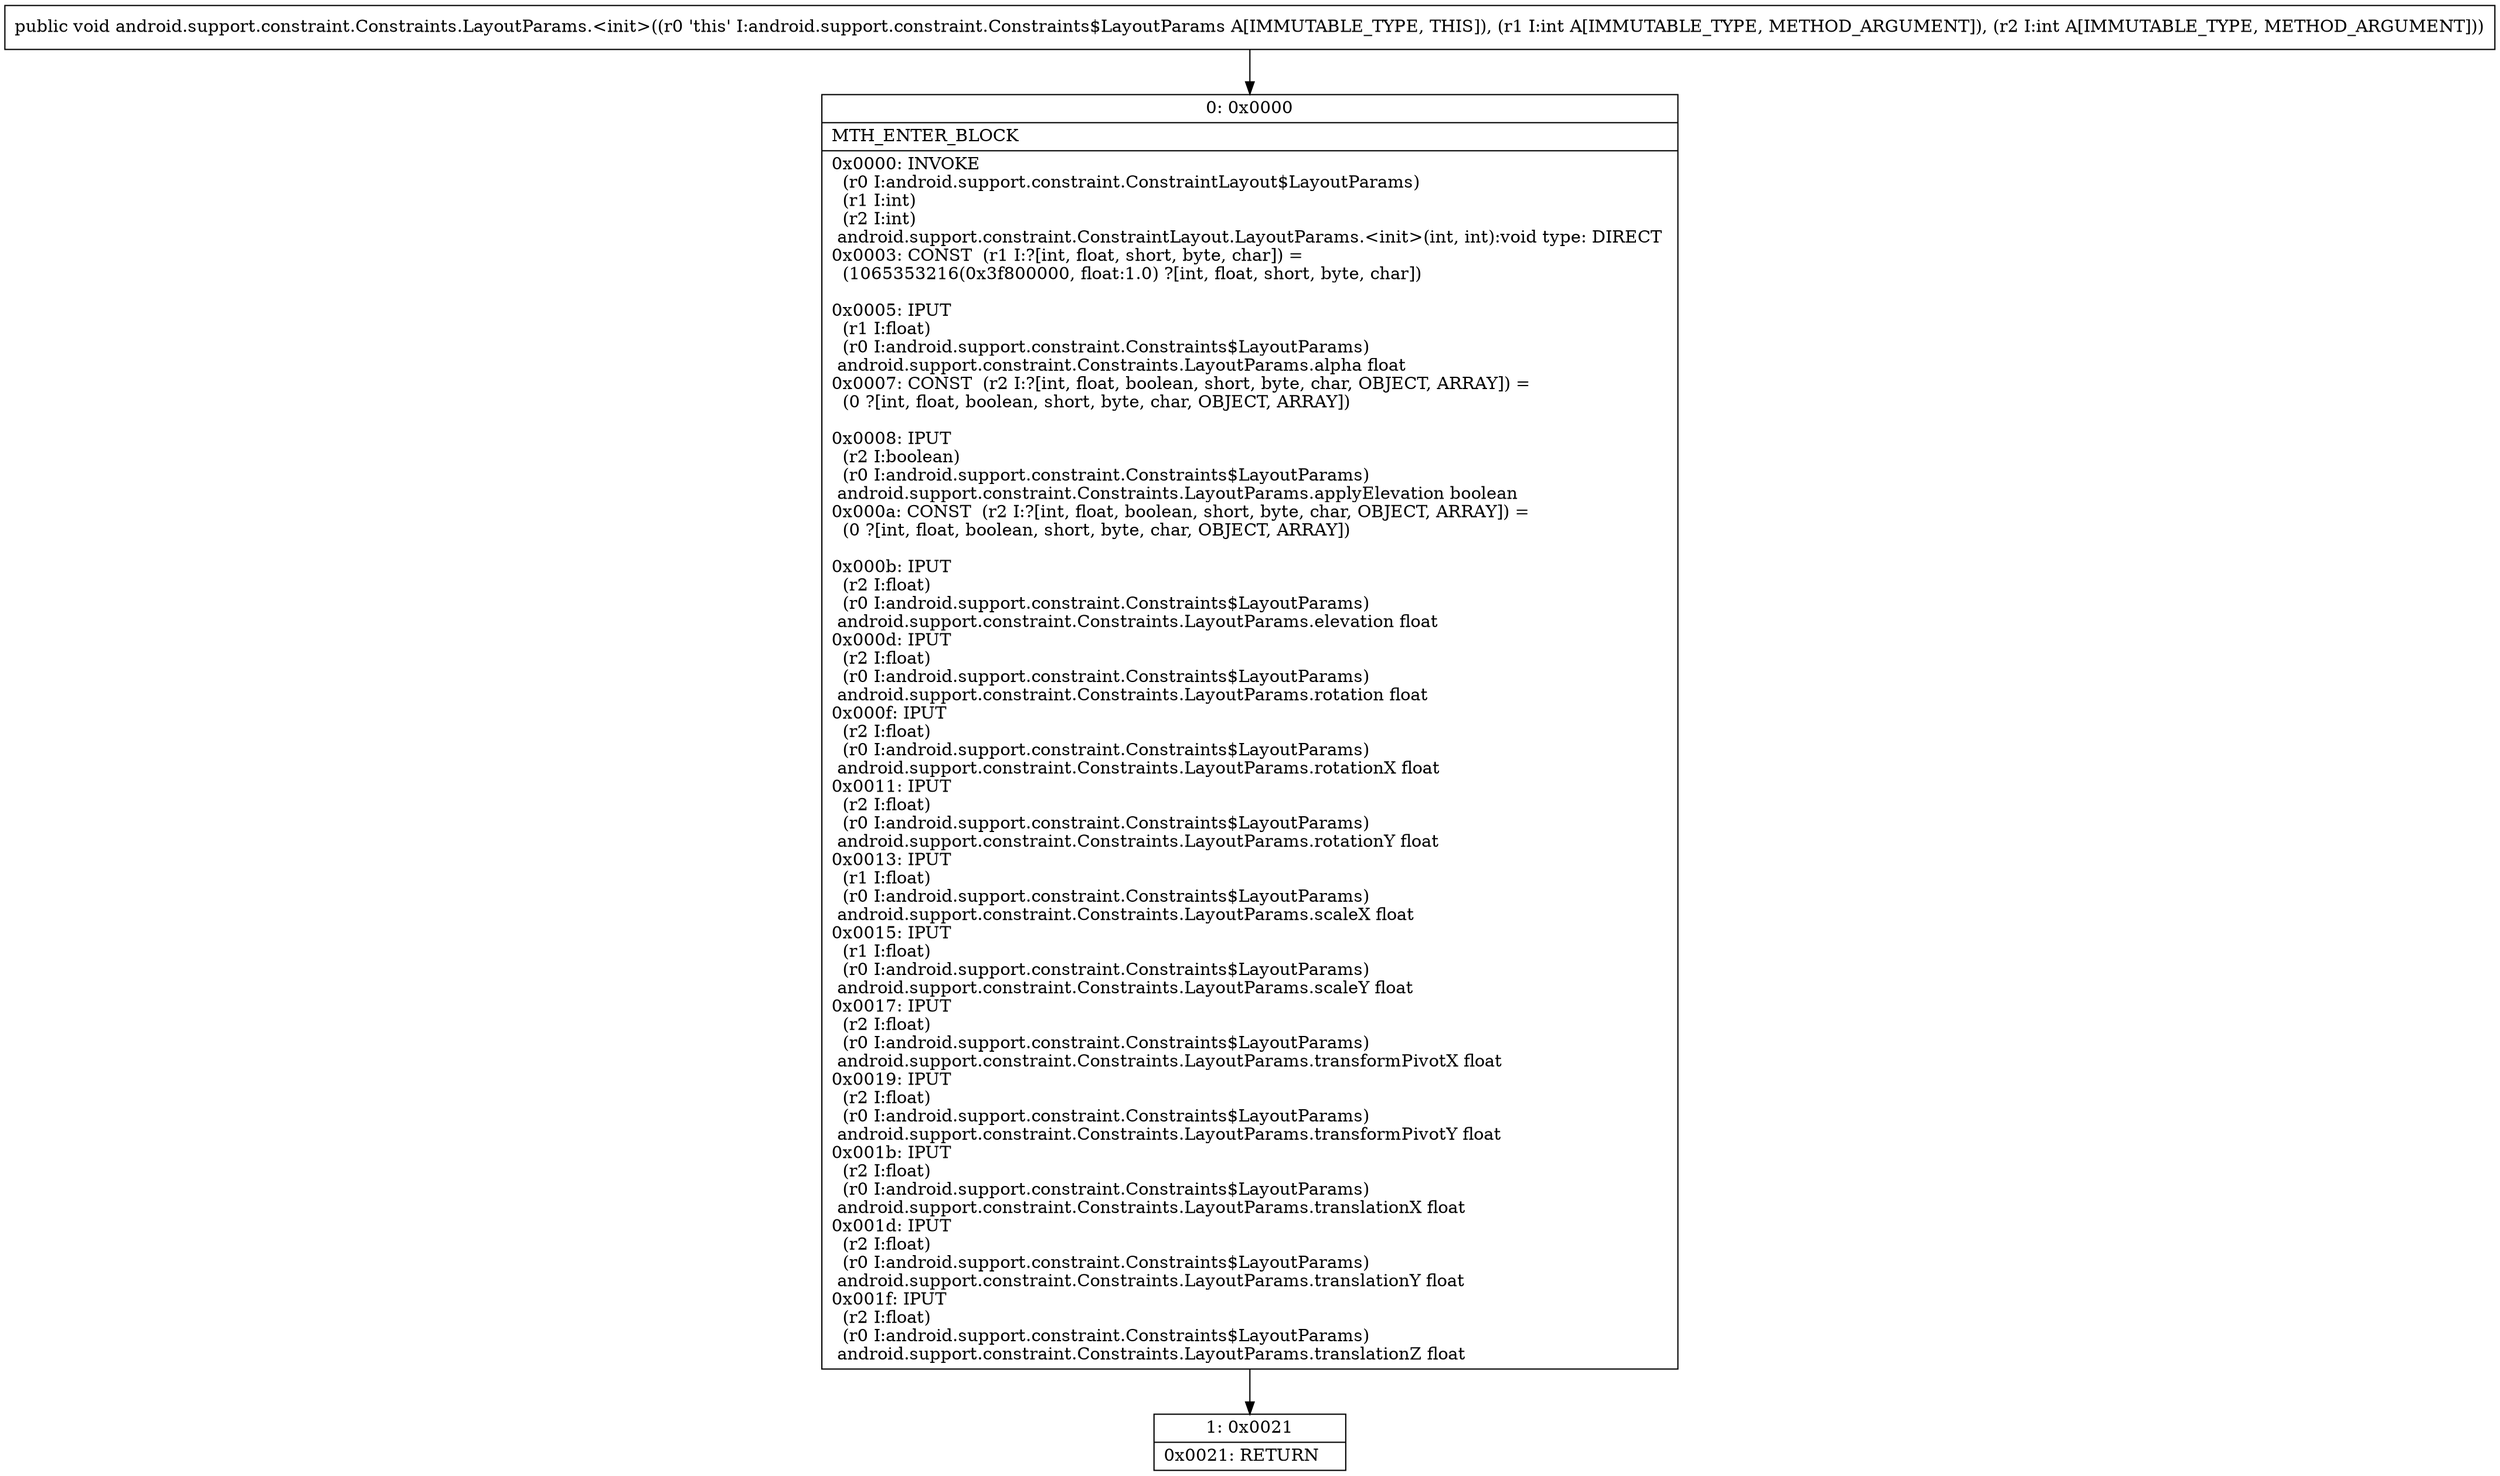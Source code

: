 digraph "CFG forandroid.support.constraint.Constraints.LayoutParams.\<init\>(II)V" {
Node_0 [shape=record,label="{0\:\ 0x0000|MTH_ENTER_BLOCK\l|0x0000: INVOKE  \l  (r0 I:android.support.constraint.ConstraintLayout$LayoutParams)\l  (r1 I:int)\l  (r2 I:int)\l android.support.constraint.ConstraintLayout.LayoutParams.\<init\>(int, int):void type: DIRECT \l0x0003: CONST  (r1 I:?[int, float, short, byte, char]) = \l  (1065353216(0x3f800000, float:1.0) ?[int, float, short, byte, char])\l \l0x0005: IPUT  \l  (r1 I:float)\l  (r0 I:android.support.constraint.Constraints$LayoutParams)\l android.support.constraint.Constraints.LayoutParams.alpha float \l0x0007: CONST  (r2 I:?[int, float, boolean, short, byte, char, OBJECT, ARRAY]) = \l  (0 ?[int, float, boolean, short, byte, char, OBJECT, ARRAY])\l \l0x0008: IPUT  \l  (r2 I:boolean)\l  (r0 I:android.support.constraint.Constraints$LayoutParams)\l android.support.constraint.Constraints.LayoutParams.applyElevation boolean \l0x000a: CONST  (r2 I:?[int, float, boolean, short, byte, char, OBJECT, ARRAY]) = \l  (0 ?[int, float, boolean, short, byte, char, OBJECT, ARRAY])\l \l0x000b: IPUT  \l  (r2 I:float)\l  (r0 I:android.support.constraint.Constraints$LayoutParams)\l android.support.constraint.Constraints.LayoutParams.elevation float \l0x000d: IPUT  \l  (r2 I:float)\l  (r0 I:android.support.constraint.Constraints$LayoutParams)\l android.support.constraint.Constraints.LayoutParams.rotation float \l0x000f: IPUT  \l  (r2 I:float)\l  (r0 I:android.support.constraint.Constraints$LayoutParams)\l android.support.constraint.Constraints.LayoutParams.rotationX float \l0x0011: IPUT  \l  (r2 I:float)\l  (r0 I:android.support.constraint.Constraints$LayoutParams)\l android.support.constraint.Constraints.LayoutParams.rotationY float \l0x0013: IPUT  \l  (r1 I:float)\l  (r0 I:android.support.constraint.Constraints$LayoutParams)\l android.support.constraint.Constraints.LayoutParams.scaleX float \l0x0015: IPUT  \l  (r1 I:float)\l  (r0 I:android.support.constraint.Constraints$LayoutParams)\l android.support.constraint.Constraints.LayoutParams.scaleY float \l0x0017: IPUT  \l  (r2 I:float)\l  (r0 I:android.support.constraint.Constraints$LayoutParams)\l android.support.constraint.Constraints.LayoutParams.transformPivotX float \l0x0019: IPUT  \l  (r2 I:float)\l  (r0 I:android.support.constraint.Constraints$LayoutParams)\l android.support.constraint.Constraints.LayoutParams.transformPivotY float \l0x001b: IPUT  \l  (r2 I:float)\l  (r0 I:android.support.constraint.Constraints$LayoutParams)\l android.support.constraint.Constraints.LayoutParams.translationX float \l0x001d: IPUT  \l  (r2 I:float)\l  (r0 I:android.support.constraint.Constraints$LayoutParams)\l android.support.constraint.Constraints.LayoutParams.translationY float \l0x001f: IPUT  \l  (r2 I:float)\l  (r0 I:android.support.constraint.Constraints$LayoutParams)\l android.support.constraint.Constraints.LayoutParams.translationZ float \l}"];
Node_1 [shape=record,label="{1\:\ 0x0021|0x0021: RETURN   \l}"];
MethodNode[shape=record,label="{public void android.support.constraint.Constraints.LayoutParams.\<init\>((r0 'this' I:android.support.constraint.Constraints$LayoutParams A[IMMUTABLE_TYPE, THIS]), (r1 I:int A[IMMUTABLE_TYPE, METHOD_ARGUMENT]), (r2 I:int A[IMMUTABLE_TYPE, METHOD_ARGUMENT])) }"];
MethodNode -> Node_0;
Node_0 -> Node_1;
}

